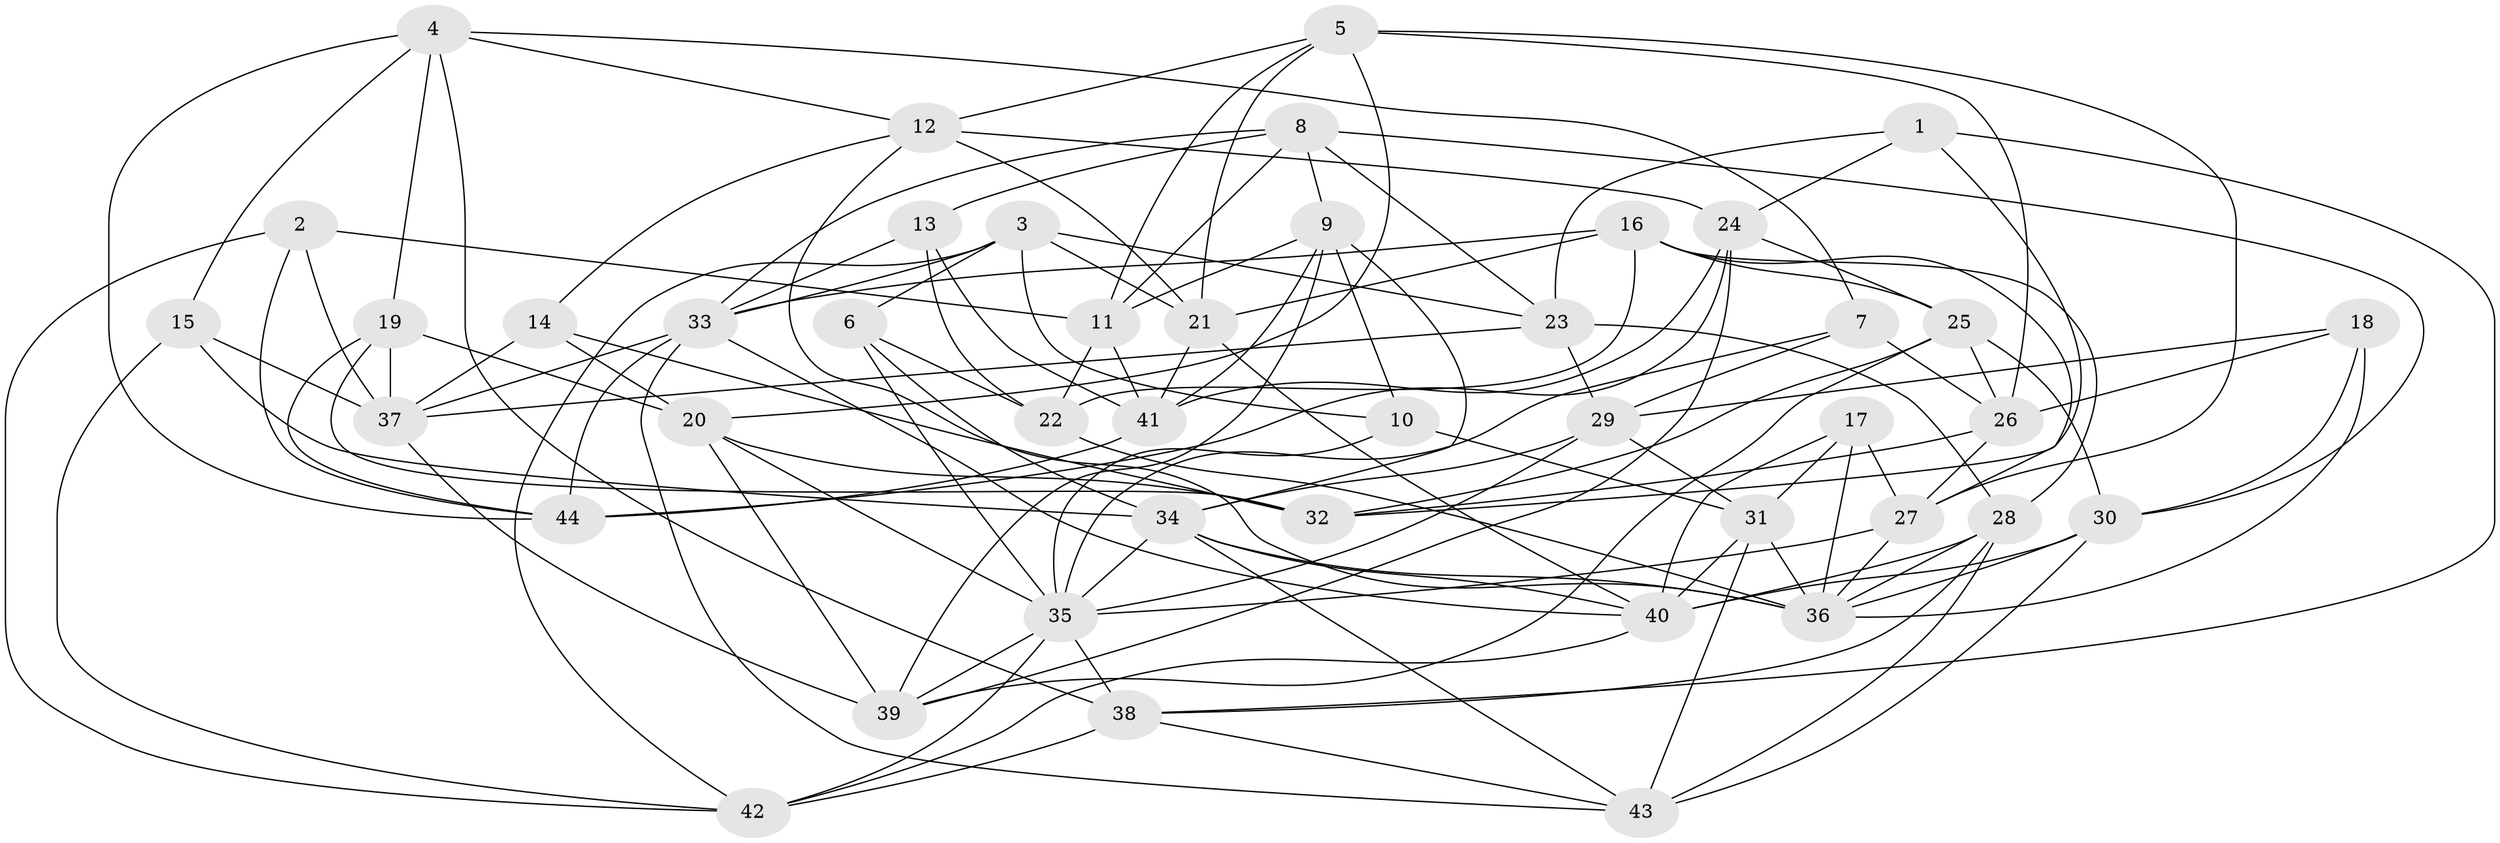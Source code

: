 // original degree distribution, {4: 1.0}
// Generated by graph-tools (version 1.1) at 2025/50/03/09/25 03:50:50]
// undirected, 44 vertices, 128 edges
graph export_dot {
graph [start="1"]
  node [color=gray90,style=filled];
  1;
  2;
  3;
  4;
  5;
  6;
  7;
  8;
  9;
  10;
  11;
  12;
  13;
  14;
  15;
  16;
  17;
  18;
  19;
  20;
  21;
  22;
  23;
  24;
  25;
  26;
  27;
  28;
  29;
  30;
  31;
  32;
  33;
  34;
  35;
  36;
  37;
  38;
  39;
  40;
  41;
  42;
  43;
  44;
  1 -- 23 [weight=1.0];
  1 -- 24 [weight=1.0];
  1 -- 32 [weight=1.0];
  1 -- 38 [weight=1.0];
  2 -- 11 [weight=1.0];
  2 -- 37 [weight=1.0];
  2 -- 42 [weight=1.0];
  2 -- 44 [weight=1.0];
  3 -- 6 [weight=1.0];
  3 -- 10 [weight=1.0];
  3 -- 21 [weight=1.0];
  3 -- 23 [weight=1.0];
  3 -- 33 [weight=1.0];
  3 -- 42 [weight=1.0];
  4 -- 7 [weight=1.0];
  4 -- 12 [weight=1.0];
  4 -- 15 [weight=1.0];
  4 -- 19 [weight=1.0];
  4 -- 38 [weight=1.0];
  4 -- 44 [weight=1.0];
  5 -- 11 [weight=1.0];
  5 -- 12 [weight=1.0];
  5 -- 20 [weight=1.0];
  5 -- 21 [weight=1.0];
  5 -- 26 [weight=1.0];
  5 -- 27 [weight=1.0];
  6 -- 22 [weight=1.0];
  6 -- 34 [weight=1.0];
  6 -- 35 [weight=1.0];
  7 -- 26 [weight=1.0];
  7 -- 29 [weight=1.0];
  7 -- 35 [weight=1.0];
  8 -- 9 [weight=1.0];
  8 -- 11 [weight=1.0];
  8 -- 13 [weight=1.0];
  8 -- 23 [weight=1.0];
  8 -- 30 [weight=1.0];
  8 -- 33 [weight=1.0];
  9 -- 10 [weight=1.0];
  9 -- 11 [weight=1.0];
  9 -- 34 [weight=1.0];
  9 -- 39 [weight=1.0];
  9 -- 41 [weight=1.0];
  10 -- 31 [weight=1.0];
  10 -- 35 [weight=1.0];
  11 -- 22 [weight=1.0];
  11 -- 41 [weight=1.0];
  12 -- 14 [weight=1.0];
  12 -- 21 [weight=1.0];
  12 -- 24 [weight=1.0];
  12 -- 36 [weight=1.0];
  13 -- 22 [weight=1.0];
  13 -- 33 [weight=1.0];
  13 -- 41 [weight=1.0];
  14 -- 20 [weight=1.0];
  14 -- 32 [weight=1.0];
  14 -- 37 [weight=1.0];
  15 -- 34 [weight=1.0];
  15 -- 37 [weight=1.0];
  15 -- 42 [weight=1.0];
  16 -- 21 [weight=1.0];
  16 -- 22 [weight=1.0];
  16 -- 25 [weight=1.0];
  16 -- 27 [weight=1.0];
  16 -- 28 [weight=1.0];
  16 -- 33 [weight=1.0];
  17 -- 27 [weight=1.0];
  17 -- 31 [weight=1.0];
  17 -- 36 [weight=1.0];
  17 -- 40 [weight=1.0];
  18 -- 26 [weight=1.0];
  18 -- 29 [weight=1.0];
  18 -- 30 [weight=1.0];
  18 -- 36 [weight=1.0];
  19 -- 20 [weight=1.0];
  19 -- 32 [weight=1.0];
  19 -- 37 [weight=2.0];
  19 -- 44 [weight=1.0];
  20 -- 32 [weight=1.0];
  20 -- 35 [weight=1.0];
  20 -- 39 [weight=1.0];
  21 -- 40 [weight=1.0];
  21 -- 41 [weight=1.0];
  22 -- 36 [weight=2.0];
  23 -- 28 [weight=1.0];
  23 -- 29 [weight=1.0];
  23 -- 37 [weight=1.0];
  24 -- 25 [weight=1.0];
  24 -- 39 [weight=1.0];
  24 -- 41 [weight=1.0];
  24 -- 44 [weight=1.0];
  25 -- 26 [weight=1.0];
  25 -- 30 [weight=1.0];
  25 -- 32 [weight=1.0];
  25 -- 39 [weight=1.0];
  26 -- 27 [weight=1.0];
  26 -- 32 [weight=1.0];
  27 -- 35 [weight=1.0];
  27 -- 36 [weight=1.0];
  28 -- 36 [weight=1.0];
  28 -- 38 [weight=1.0];
  28 -- 40 [weight=1.0];
  28 -- 43 [weight=1.0];
  29 -- 31 [weight=1.0];
  29 -- 34 [weight=1.0];
  29 -- 35 [weight=1.0];
  30 -- 36 [weight=1.0];
  30 -- 40 [weight=1.0];
  30 -- 43 [weight=1.0];
  31 -- 36 [weight=1.0];
  31 -- 40 [weight=1.0];
  31 -- 43 [weight=1.0];
  33 -- 37 [weight=1.0];
  33 -- 40 [weight=1.0];
  33 -- 43 [weight=1.0];
  33 -- 44 [weight=1.0];
  34 -- 35 [weight=1.0];
  34 -- 36 [weight=1.0];
  34 -- 40 [weight=1.0];
  34 -- 43 [weight=1.0];
  35 -- 38 [weight=1.0];
  35 -- 39 [weight=1.0];
  35 -- 42 [weight=1.0];
  37 -- 39 [weight=1.0];
  38 -- 42 [weight=1.0];
  38 -- 43 [weight=1.0];
  40 -- 42 [weight=1.0];
  41 -- 44 [weight=1.0];
}

